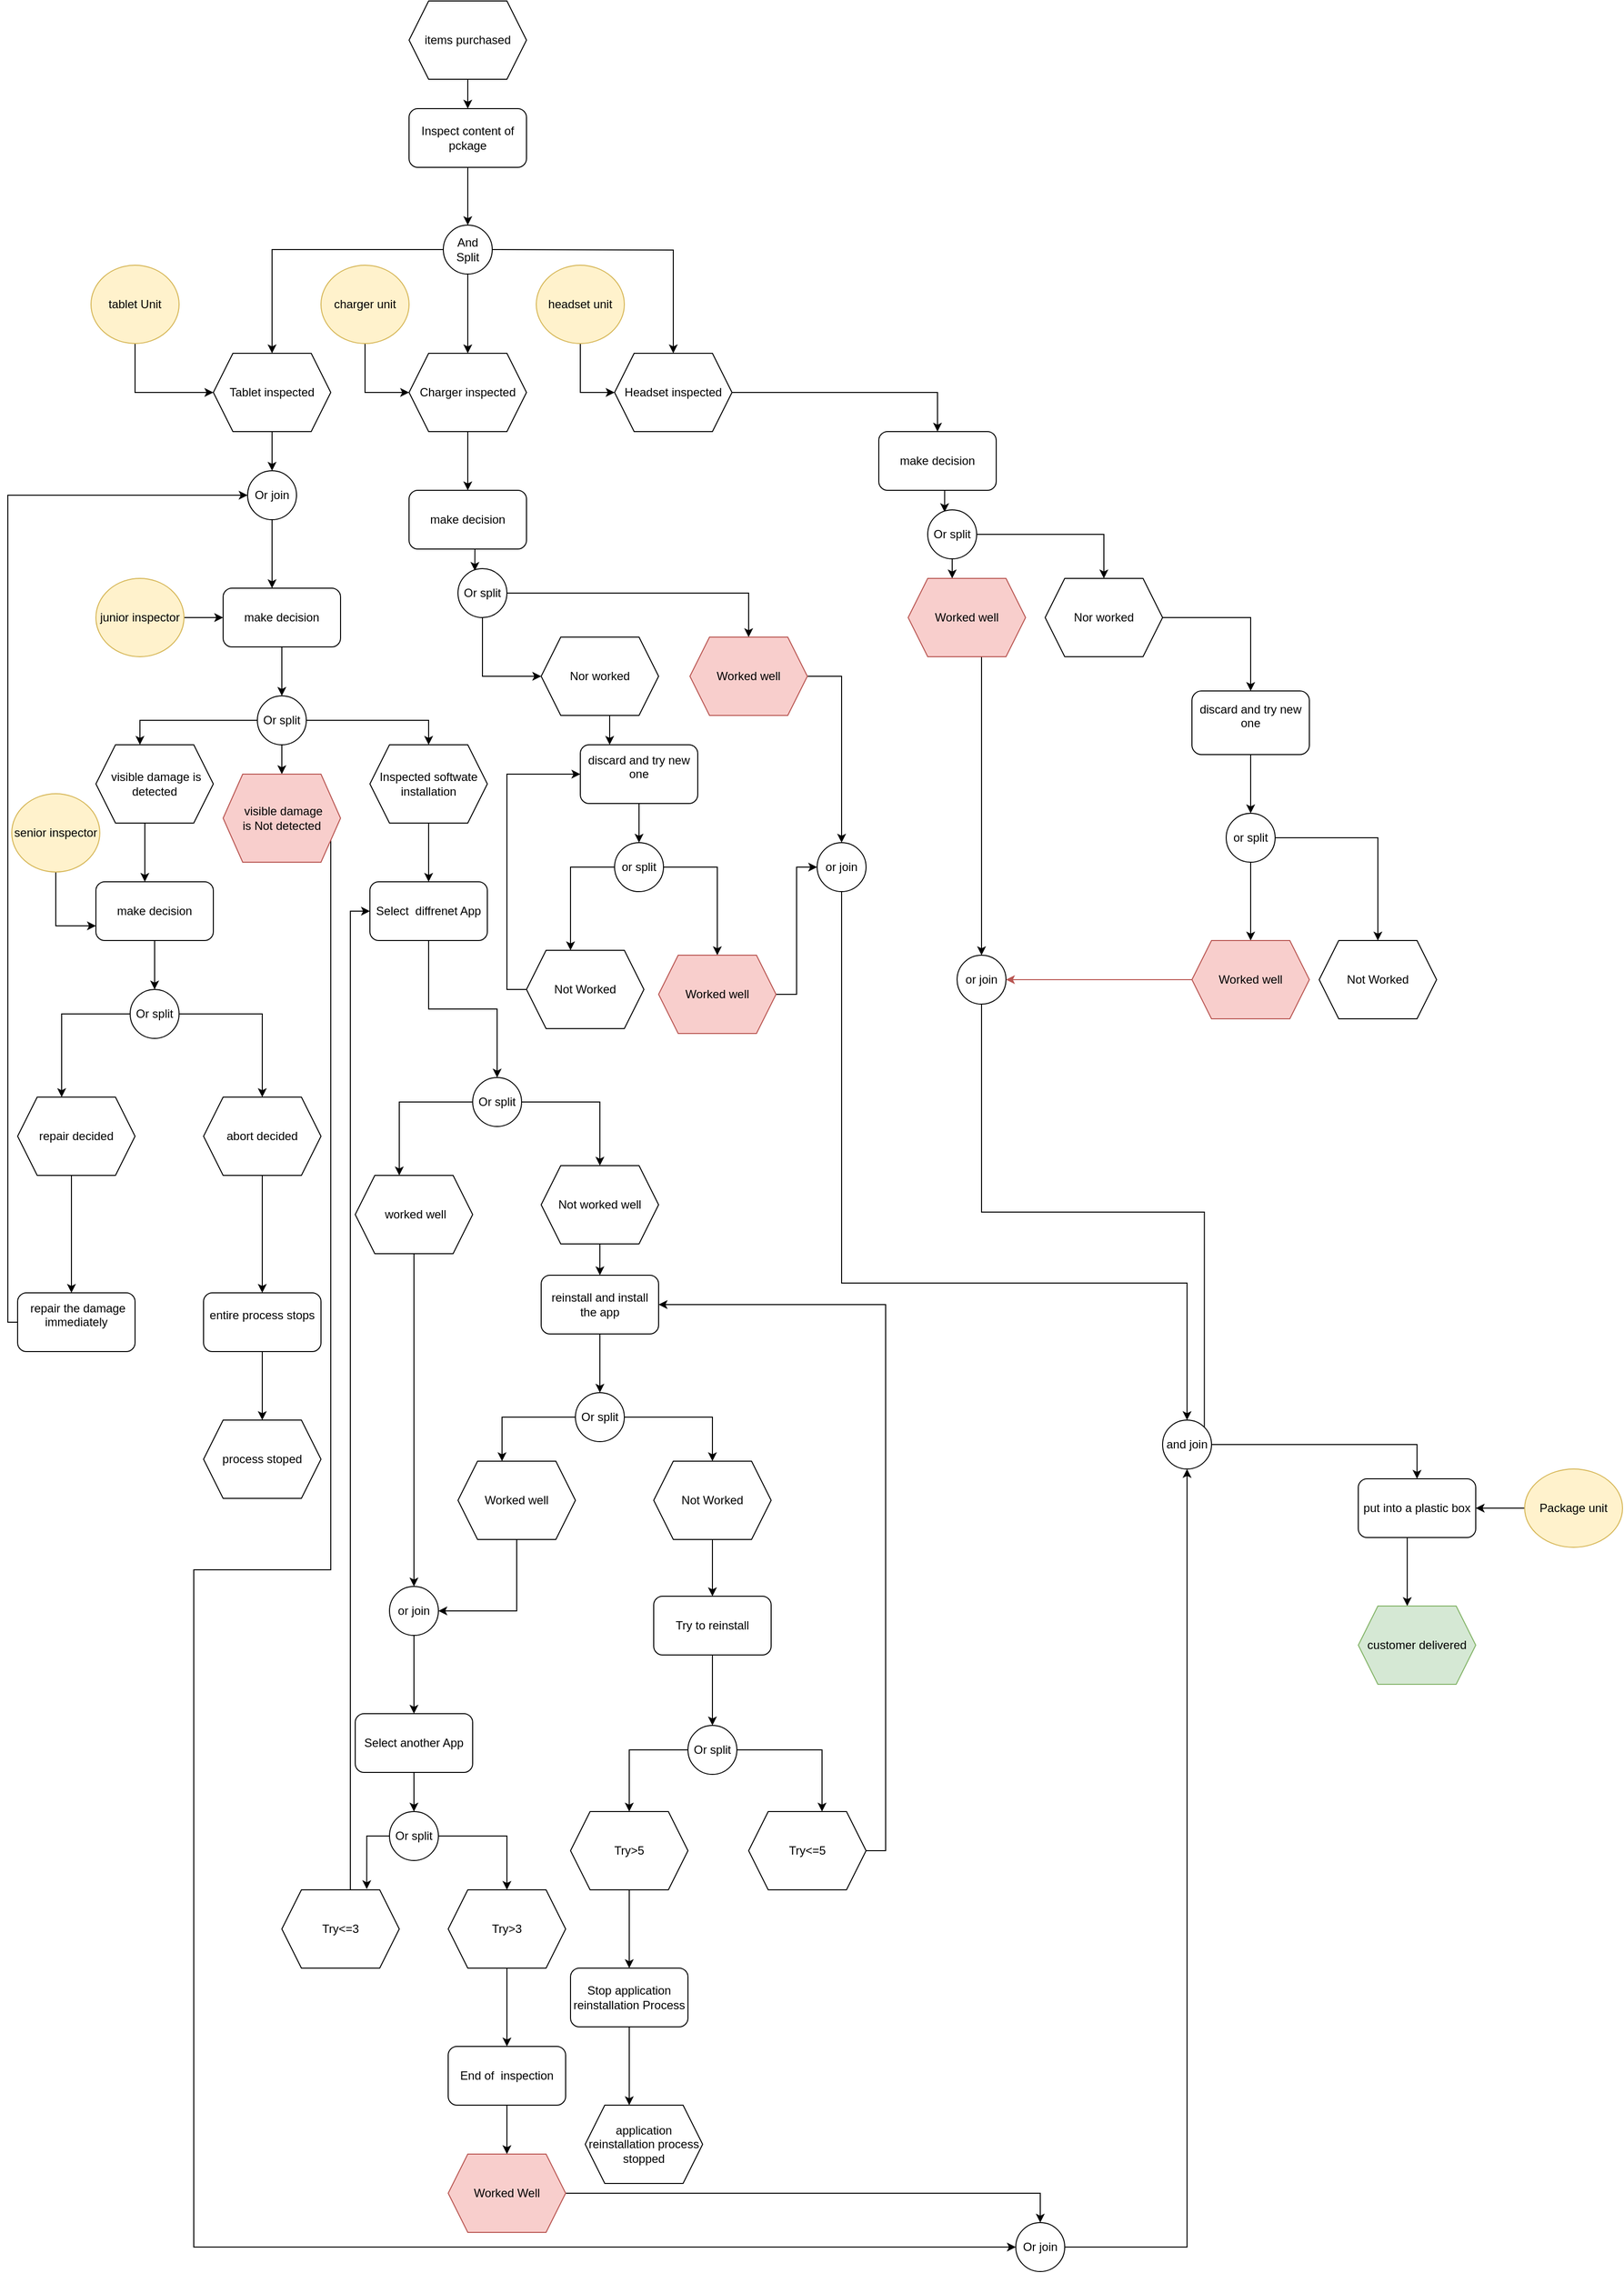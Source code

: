 <mxfile version="15.4.1" type="github">
  <diagram id="8-jtVFk_-QxQIClZ7zO8" name="Page-1">
    <mxGraphModel dx="1693" dy="885" grid="1" gridSize="10" guides="1" tooltips="1" connect="1" arrows="1" fold="1" page="1" pageScale="1" pageWidth="3300" pageHeight="2339" math="0" shadow="0">
      <root>
        <mxCell id="0" />
        <mxCell id="1" parent="0" />
        <mxCell id="INXHp-ntiENusmV_IVh7-14" value="" style="edgeStyle=orthogonalEdgeStyle;rounded=0;orthogonalLoop=1;jettySize=auto;html=1;" parent="1" source="INXHp-ntiENusmV_IVh7-1" target="INXHp-ntiENusmV_IVh7-13" edge="1">
          <mxGeometry relative="1" as="geometry" />
        </mxCell>
        <mxCell id="INXHp-ntiENusmV_IVh7-1" value="items purchased" style="shape=hexagon;perimeter=hexagonPerimeter2;whiteSpace=wrap;html=1;fixedSize=1;" parent="1" vertex="1">
          <mxGeometry x="420" y="10" width="120" height="80" as="geometry" />
        </mxCell>
        <mxCell id="INXHp-ntiENusmV_IVh7-10" style="edgeStyle=orthogonalEdgeStyle;rounded=0;orthogonalLoop=1;jettySize=auto;html=1;entryX=0.5;entryY=0;entryDx=0;entryDy=0;" parent="1" target="INXHp-ntiENusmV_IVh7-24" edge="1">
          <mxGeometry relative="1" as="geometry">
            <mxPoint x="505" y="264" as="sourcePoint" />
            <mxPoint x="690" y="360" as="targetPoint" />
          </mxGeometry>
        </mxCell>
        <mxCell id="INXHp-ntiENusmV_IVh7-21" value="" style="edgeStyle=orthogonalEdgeStyle;rounded=0;orthogonalLoop=1;jettySize=auto;html=1;entryX=0.5;entryY=0;entryDx=0;entryDy=0;" parent="1" source="INXHp-ntiENusmV_IVh7-2" target="INXHp-ntiENusmV_IVh7-23" edge="1">
          <mxGeometry relative="1" as="geometry">
            <mxPoint x="480" y="360" as="targetPoint" />
          </mxGeometry>
        </mxCell>
        <mxCell id="INXHp-ntiENusmV_IVh7-25" style="edgeStyle=orthogonalEdgeStyle;rounded=0;orthogonalLoop=1;jettySize=auto;html=1;entryX=0.5;entryY=0;entryDx=0;entryDy=0;" parent="1" source="INXHp-ntiENusmV_IVh7-2" target="INXHp-ntiENusmV_IVh7-22" edge="1">
          <mxGeometry relative="1" as="geometry" />
        </mxCell>
        <mxCell id="INXHp-ntiENusmV_IVh7-2" value="And Split" style="ellipse;whiteSpace=wrap;html=1;aspect=fixed;" parent="1" vertex="1">
          <mxGeometry x="455" y="239" width="50" height="50" as="geometry" />
        </mxCell>
        <mxCell id="INXHp-ntiENusmV_IVh7-17" value="" style="edgeStyle=orthogonalEdgeStyle;rounded=0;orthogonalLoop=1;jettySize=auto;html=1;entryX=0.5;entryY=0;entryDx=0;entryDy=0;" parent="1" source="INXHp-ntiENusmV_IVh7-13" target="INXHp-ntiENusmV_IVh7-2" edge="1">
          <mxGeometry relative="1" as="geometry">
            <mxPoint x="480" y="220" as="targetPoint" />
          </mxGeometry>
        </mxCell>
        <mxCell id="INXHp-ntiENusmV_IVh7-13" value="Inspect content of pckage" style="rounded=1;whiteSpace=wrap;html=1;" parent="1" vertex="1">
          <mxGeometry x="420" y="120" width="120" height="60" as="geometry" />
        </mxCell>
        <mxCell id="INXHp-ntiENusmV_IVh7-70" value="" style="edgeStyle=orthogonalEdgeStyle;rounded=0;orthogonalLoop=1;jettySize=auto;html=1;" parent="1" source="INXHp-ntiENusmV_IVh7-22" target="INXHp-ntiENusmV_IVh7-64" edge="1">
          <mxGeometry relative="1" as="geometry" />
        </mxCell>
        <mxCell id="INXHp-ntiENusmV_IVh7-22" value="Tablet inspected" style="shape=hexagon;perimeter=hexagonPerimeter2;whiteSpace=wrap;html=1;fixedSize=1;" parent="1" vertex="1">
          <mxGeometry x="220" y="370" width="120" height="80" as="geometry" />
        </mxCell>
        <mxCell id="INXHp-ntiENusmV_IVh7-126" style="edgeStyle=orthogonalEdgeStyle;rounded=0;orthogonalLoop=1;jettySize=auto;html=1;" parent="1" source="INXHp-ntiENusmV_IVh7-23" target="INXHp-ntiENusmV_IVh7-125" edge="1">
          <mxGeometry relative="1" as="geometry" />
        </mxCell>
        <mxCell id="INXHp-ntiENusmV_IVh7-23" value="Charger inspected" style="shape=hexagon;perimeter=hexagonPerimeter2;whiteSpace=wrap;html=1;fixedSize=1;" parent="1" vertex="1">
          <mxGeometry x="420" y="370" width="120" height="80" as="geometry" />
        </mxCell>
        <mxCell id="INXHp-ntiENusmV_IVh7-152" style="edgeStyle=orthogonalEdgeStyle;rounded=0;orthogonalLoop=1;jettySize=auto;html=1;entryX=0.5;entryY=0;entryDx=0;entryDy=0;" parent="1" source="INXHp-ntiENusmV_IVh7-24" target="INXHp-ntiENusmV_IVh7-146" edge="1">
          <mxGeometry relative="1" as="geometry" />
        </mxCell>
        <mxCell id="INXHp-ntiENusmV_IVh7-24" value="Headset inspected" style="shape=hexagon;perimeter=hexagonPerimeter2;whiteSpace=wrap;html=1;fixedSize=1;" parent="1" vertex="1">
          <mxGeometry x="630" y="370" width="120" height="80" as="geometry" />
        </mxCell>
        <mxCell id="WeWtgyzHcF-M5jyRwjh_-13" style="edgeStyle=orthogonalEdgeStyle;rounded=0;orthogonalLoop=1;jettySize=auto;html=1;" parent="1" source="INXHp-ntiENusmV_IVh7-26" target="WeWtgyzHcF-M5jyRwjh_-12" edge="1">
          <mxGeometry relative="1" as="geometry" />
        </mxCell>
        <mxCell id="INXHp-ntiENusmV_IVh7-26" value="or join" style="ellipse;whiteSpace=wrap;html=1;aspect=fixed;" parent="1" vertex="1">
          <mxGeometry x="400" y="1630" width="50" height="50" as="geometry" />
        </mxCell>
        <mxCell id="INXHp-ntiENusmV_IVh7-37" value="" style="edgeStyle=orthogonalEdgeStyle;rounded=0;orthogonalLoop=1;jettySize=auto;html=1;" parent="1" source="INXHp-ntiENusmV_IVh7-34" target="INXHp-ntiENusmV_IVh7-36" edge="1">
          <mxGeometry relative="1" as="geometry" />
        </mxCell>
        <mxCell id="INXHp-ntiENusmV_IVh7-34" value="make decision" style="rounded=1;whiteSpace=wrap;html=1;" parent="1" vertex="1">
          <mxGeometry x="230" y="610" width="120" height="60" as="geometry" />
        </mxCell>
        <mxCell id="INXHp-ntiENusmV_IVh7-40" style="edgeStyle=orthogonalEdgeStyle;rounded=0;orthogonalLoop=1;jettySize=auto;html=1;entryX=0.375;entryY=0;entryDx=0;entryDy=0;" parent="1" source="INXHp-ntiENusmV_IVh7-36" target="INXHp-ntiENusmV_IVh7-38" edge="1">
          <mxGeometry relative="1" as="geometry" />
        </mxCell>
        <mxCell id="INXHp-ntiENusmV_IVh7-42" value="" style="edgeStyle=orthogonalEdgeStyle;rounded=0;orthogonalLoop=1;jettySize=auto;html=1;entryX=0.5;entryY=0;entryDx=0;entryDy=0;" parent="1" source="INXHp-ntiENusmV_IVh7-36" target="INXHp-ntiENusmV_IVh7-39" edge="1">
          <mxGeometry relative="1" as="geometry" />
        </mxCell>
        <mxCell id="INXHp-ntiENusmV_IVh7-72" style="edgeStyle=orthogonalEdgeStyle;rounded=0;orthogonalLoop=1;jettySize=auto;html=1;entryX=0.5;entryY=0;entryDx=0;entryDy=0;" parent="1" source="INXHp-ntiENusmV_IVh7-36" target="INXHp-ntiENusmV_IVh7-71" edge="1">
          <mxGeometry relative="1" as="geometry">
            <mxPoint x="450" y="745.0" as="targetPoint" />
          </mxGeometry>
        </mxCell>
        <mxCell id="INXHp-ntiENusmV_IVh7-36" value="Or split" style="ellipse;whiteSpace=wrap;html=1;aspect=fixed;" parent="1" vertex="1">
          <mxGeometry x="265" y="720" width="50" height="50" as="geometry" />
        </mxCell>
        <mxCell id="INXHp-ntiENusmV_IVh7-44" value="" style="edgeStyle=orthogonalEdgeStyle;rounded=0;orthogonalLoop=1;jettySize=auto;html=1;" parent="1" source="INXHp-ntiENusmV_IVh7-38" target="INXHp-ntiENusmV_IVh7-43" edge="1">
          <mxGeometry relative="1" as="geometry">
            <Array as="points">
              <mxPoint x="150" y="880" />
              <mxPoint x="150" y="880" />
            </Array>
          </mxGeometry>
        </mxCell>
        <mxCell id="INXHp-ntiENusmV_IVh7-38" value="&amp;nbsp;visible damage is detected" style="shape=hexagon;perimeter=hexagonPerimeter2;whiteSpace=wrap;html=1;fixedSize=1;" parent="1" vertex="1">
          <mxGeometry x="100" y="770" width="120" height="80" as="geometry" />
        </mxCell>
        <mxCell id="oh7a9ShfRhKs-9tWWj1w-19" style="edgeStyle=orthogonalEdgeStyle;rounded=0;orthogonalLoop=1;jettySize=auto;html=1;entryX=0;entryY=0.5;entryDx=0;entryDy=0;" edge="1" parent="1" source="INXHp-ntiENusmV_IVh7-39" target="oh7a9ShfRhKs-9tWWj1w-20">
          <mxGeometry relative="1" as="geometry">
            <mxPoint x="240" y="2335.647" as="targetPoint" />
            <Array as="points">
              <mxPoint x="340" y="1613" />
              <mxPoint x="200" y="1613" />
              <mxPoint x="200" y="2305" />
            </Array>
          </mxGeometry>
        </mxCell>
        <mxCell id="INXHp-ntiENusmV_IVh7-39" value="&amp;nbsp;visible damage &lt;br&gt;is Not detected" style="shape=hexagon;perimeter=hexagonPerimeter2;whiteSpace=wrap;html=1;fixedSize=1;fillColor=#f8cecc;strokeColor=#b85450;" parent="1" vertex="1">
          <mxGeometry x="230" y="800" width="120" height="90" as="geometry" />
        </mxCell>
        <mxCell id="INXHp-ntiENusmV_IVh7-55" value="" style="edgeStyle=orthogonalEdgeStyle;rounded=0;orthogonalLoop=1;jettySize=auto;html=1;" parent="1" source="INXHp-ntiENusmV_IVh7-43" target="INXHp-ntiENusmV_IVh7-45" edge="1">
          <mxGeometry relative="1" as="geometry" />
        </mxCell>
        <mxCell id="INXHp-ntiENusmV_IVh7-43" value="&lt;div&gt;make decision&lt;/div&gt;" style="rounded=1;whiteSpace=wrap;html=1;" parent="1" vertex="1">
          <mxGeometry x="100" y="910" width="120" height="60" as="geometry" />
        </mxCell>
        <mxCell id="INXHp-ntiENusmV_IVh7-52" style="edgeStyle=orthogonalEdgeStyle;rounded=0;orthogonalLoop=1;jettySize=auto;html=1;entryX=0.375;entryY=0;entryDx=0;entryDy=0;exitX=0.1;exitY=0.5;exitDx=0;exitDy=0;exitPerimeter=0;" parent="1" source="INXHp-ntiENusmV_IVh7-45" target="INXHp-ntiENusmV_IVh7-49" edge="1">
          <mxGeometry relative="1" as="geometry">
            <mxPoint x="30" y="1050" as="targetPoint" />
            <mxPoint x="130" y="1045" as="sourcePoint" />
            <Array as="points">
              <mxPoint x="65" y="1045" />
            </Array>
          </mxGeometry>
        </mxCell>
        <mxCell id="INXHp-ntiENusmV_IVh7-53" style="edgeStyle=orthogonalEdgeStyle;rounded=0;orthogonalLoop=1;jettySize=auto;html=1;entryX=0.5;entryY=0;entryDx=0;entryDy=0;" parent="1" source="INXHp-ntiENusmV_IVh7-45" target="INXHp-ntiENusmV_IVh7-50" edge="1">
          <mxGeometry relative="1" as="geometry" />
        </mxCell>
        <mxCell id="INXHp-ntiENusmV_IVh7-45" value="Or split" style="ellipse;whiteSpace=wrap;html=1;aspect=fixed;" parent="1" vertex="1">
          <mxGeometry x="135" y="1020" width="50" height="50" as="geometry" />
        </mxCell>
        <mxCell id="INXHp-ntiENusmV_IVh7-57" value="" style="edgeStyle=orthogonalEdgeStyle;rounded=0;orthogonalLoop=1;jettySize=auto;html=1;" parent="1" source="INXHp-ntiENusmV_IVh7-49" target="INXHp-ntiENusmV_IVh7-56" edge="1">
          <mxGeometry relative="1" as="geometry">
            <Array as="points">
              <mxPoint x="75" y="1230" />
              <mxPoint x="75" y="1230" />
            </Array>
          </mxGeometry>
        </mxCell>
        <mxCell id="INXHp-ntiENusmV_IVh7-49" value="repair decided" style="shape=hexagon;perimeter=hexagonPerimeter2;whiteSpace=wrap;html=1;fixedSize=1;" parent="1" vertex="1">
          <mxGeometry x="20" y="1130" width="120" height="80" as="geometry" />
        </mxCell>
        <mxCell id="INXHp-ntiENusmV_IVh7-59" style="edgeStyle=orthogonalEdgeStyle;rounded=0;orthogonalLoop=1;jettySize=auto;html=1;entryX=0.5;entryY=0;entryDx=0;entryDy=0;" parent="1" source="INXHp-ntiENusmV_IVh7-50" target="INXHp-ntiENusmV_IVh7-58" edge="1">
          <mxGeometry relative="1" as="geometry" />
        </mxCell>
        <mxCell id="INXHp-ntiENusmV_IVh7-50" value="abort decided" style="shape=hexagon;perimeter=hexagonPerimeter2;whiteSpace=wrap;html=1;fixedSize=1;" parent="1" vertex="1">
          <mxGeometry x="210" y="1130" width="120" height="80" as="geometry" />
        </mxCell>
        <mxCell id="INXHp-ntiENusmV_IVh7-69" style="edgeStyle=orthogonalEdgeStyle;rounded=0;orthogonalLoop=1;jettySize=auto;html=1;entryX=0;entryY=0.5;entryDx=0;entryDy=0;" parent="1" source="INXHp-ntiENusmV_IVh7-56" target="INXHp-ntiENusmV_IVh7-64" edge="1">
          <mxGeometry relative="1" as="geometry">
            <mxPoint x="240" y="510" as="targetPoint" />
            <Array as="points">
              <mxPoint x="10" y="1360" />
              <mxPoint x="10" y="515" />
            </Array>
          </mxGeometry>
        </mxCell>
        <mxCell id="INXHp-ntiENusmV_IVh7-56" value="&lt;div&gt;&amp;nbsp;repair the damage immediately&lt;/div&gt;&lt;div&gt;&lt;br&gt;&lt;/div&gt;" style="rounded=1;whiteSpace=wrap;html=1;" parent="1" vertex="1">
          <mxGeometry x="20" y="1330" width="120" height="60" as="geometry" />
        </mxCell>
        <mxCell id="WeWtgyzHcF-M5jyRwjh_-2" style="edgeStyle=orthogonalEdgeStyle;rounded=0;orthogonalLoop=1;jettySize=auto;html=1;entryX=0.5;entryY=0;entryDx=0;entryDy=0;" parent="1" source="INXHp-ntiENusmV_IVh7-58" target="WeWtgyzHcF-M5jyRwjh_-1" edge="1">
          <mxGeometry relative="1" as="geometry" />
        </mxCell>
        <mxCell id="INXHp-ntiENusmV_IVh7-58" value="&lt;div&gt;entire process stops&lt;/div&gt;&lt;div&gt;&lt;br&gt;&lt;/div&gt;" style="rounded=1;whiteSpace=wrap;html=1;" parent="1" vertex="1">
          <mxGeometry x="210" y="1330" width="120" height="60" as="geometry" />
        </mxCell>
        <mxCell id="INXHp-ntiENusmV_IVh7-61" style="edgeStyle=orthogonalEdgeStyle;rounded=0;orthogonalLoop=1;jettySize=auto;html=1;entryX=0;entryY=0.5;entryDx=0;entryDy=0;" parent="1" source="INXHp-ntiENusmV_IVh7-60" target="INXHp-ntiENusmV_IVh7-34" edge="1">
          <mxGeometry relative="1" as="geometry" />
        </mxCell>
        <mxCell id="INXHp-ntiENusmV_IVh7-60" value="junior inspector" style="ellipse;whiteSpace=wrap;html=1;fillColor=#fff2cc;strokeColor=#d6b656;" parent="1" vertex="1">
          <mxGeometry x="100" y="600" width="90" height="80" as="geometry" />
        </mxCell>
        <mxCell id="INXHp-ntiENusmV_IVh7-63" style="edgeStyle=orthogonalEdgeStyle;rounded=0;orthogonalLoop=1;jettySize=auto;html=1;entryX=0;entryY=0.75;entryDx=0;entryDy=0;" parent="1" source="INXHp-ntiENusmV_IVh7-62" target="INXHp-ntiENusmV_IVh7-43" edge="1">
          <mxGeometry relative="1" as="geometry" />
        </mxCell>
        <mxCell id="INXHp-ntiENusmV_IVh7-62" value="senior inspector" style="ellipse;whiteSpace=wrap;html=1;fillColor=#fff2cc;strokeColor=#d6b656;" parent="1" vertex="1">
          <mxGeometry x="14" y="820" width="90" height="80" as="geometry" />
        </mxCell>
        <mxCell id="INXHp-ntiENusmV_IVh7-67" value="" style="edgeStyle=orthogonalEdgeStyle;rounded=0;orthogonalLoop=1;jettySize=auto;html=1;" parent="1" source="INXHp-ntiENusmV_IVh7-64" target="INXHp-ntiENusmV_IVh7-34" edge="1">
          <mxGeometry relative="1" as="geometry">
            <Array as="points">
              <mxPoint x="280" y="590" />
              <mxPoint x="280" y="590" />
            </Array>
          </mxGeometry>
        </mxCell>
        <mxCell id="INXHp-ntiENusmV_IVh7-64" value="Or join" style="ellipse;whiteSpace=wrap;html=1;aspect=fixed;" parent="1" vertex="1">
          <mxGeometry x="255" y="490" width="50" height="50" as="geometry" />
        </mxCell>
        <mxCell id="INXHp-ntiENusmV_IVh7-71" value="Inspected softwate&lt;br&gt;installation" style="shape=hexagon;perimeter=hexagonPerimeter2;whiteSpace=wrap;html=1;fixedSize=1;" parent="1" vertex="1">
          <mxGeometry x="380" y="770" width="120" height="80" as="geometry" />
        </mxCell>
        <mxCell id="WeWtgyzHcF-M5jyRwjh_-3" style="edgeStyle=orthogonalEdgeStyle;rounded=0;orthogonalLoop=1;jettySize=auto;html=1;exitX=0.5;exitY=1;exitDx=0;exitDy=0;entryX=0.5;entryY=0;entryDx=0;entryDy=0;" parent="1" source="INXHp-ntiENusmV_IVh7-73" target="INXHp-ntiENusmV_IVh7-120" edge="1">
          <mxGeometry relative="1" as="geometry" />
        </mxCell>
        <mxCell id="INXHp-ntiENusmV_IVh7-73" value="&lt;div&gt;Select&amp;nbsp; diffrenet App&lt;/div&gt;" style="rounded=1;whiteSpace=wrap;html=1;" parent="1" vertex="1">
          <mxGeometry x="380" y="910" width="120" height="60" as="geometry" />
        </mxCell>
        <mxCell id="INXHp-ntiENusmV_IVh7-85" value="" style="edgeStyle=orthogonalEdgeStyle;rounded=0;orthogonalLoop=1;jettySize=auto;html=1;" parent="1" source="INXHp-ntiENusmV_IVh7-76" target="INXHp-ntiENusmV_IVh7-82" edge="1">
          <mxGeometry relative="1" as="geometry" />
        </mxCell>
        <mxCell id="INXHp-ntiENusmV_IVh7-76" value="Not worked well" style="shape=hexagon;perimeter=hexagonPerimeter2;whiteSpace=wrap;html=1;fixedSize=1;" parent="1" vertex="1">
          <mxGeometry x="555" y="1200" width="120" height="80" as="geometry" />
        </mxCell>
        <mxCell id="INXHp-ntiENusmV_IVh7-101" value="" style="edgeStyle=orthogonalEdgeStyle;rounded=0;orthogonalLoop=1;jettySize=auto;html=1;" parent="1" source="INXHp-ntiENusmV_IVh7-82" target="INXHp-ntiENusmV_IVh7-100" edge="1">
          <mxGeometry relative="1" as="geometry" />
        </mxCell>
        <mxCell id="INXHp-ntiENusmV_IVh7-82" value="&lt;div&gt;reinstall and install the app&lt;/div&gt;" style="rounded=1;whiteSpace=wrap;html=1;" parent="1" vertex="1">
          <mxGeometry x="555" y="1312" width="120" height="60" as="geometry" />
        </mxCell>
        <mxCell id="WeWtgyzHcF-M5jyRwjh_-6" style="edgeStyle=orthogonalEdgeStyle;rounded=0;orthogonalLoop=1;jettySize=auto;html=1;exitX=0;exitY=0.5;exitDx=0;exitDy=0;entryX=0.5;entryY=0;entryDx=0;entryDy=0;" parent="1" source="INXHp-ntiENusmV_IVh7-86" target="WeWtgyzHcF-M5jyRwjh_-26" edge="1">
          <mxGeometry relative="1" as="geometry">
            <mxPoint x="645" y="1850" as="targetPoint" />
          </mxGeometry>
        </mxCell>
        <mxCell id="WeWtgyzHcF-M5jyRwjh_-7" style="edgeStyle=orthogonalEdgeStyle;rounded=0;orthogonalLoop=1;jettySize=auto;html=1;exitX=1;exitY=0.5;exitDx=0;exitDy=0;entryX=0.625;entryY=0;entryDx=0;entryDy=0;" parent="1" source="INXHp-ntiENusmV_IVh7-86" target="WeWtgyzHcF-M5jyRwjh_-27" edge="1">
          <mxGeometry relative="1" as="geometry">
            <mxPoint x="840" y="1850" as="targetPoint" />
          </mxGeometry>
        </mxCell>
        <mxCell id="INXHp-ntiENusmV_IVh7-86" value="Or split" style="ellipse;whiteSpace=wrap;html=1;aspect=fixed;" parent="1" vertex="1">
          <mxGeometry x="705" y="1772" width="50" height="50" as="geometry" />
        </mxCell>
        <mxCell id="WeWtgyzHcF-M5jyRwjh_-10" style="edgeStyle=orthogonalEdgeStyle;rounded=0;orthogonalLoop=1;jettySize=auto;html=1;exitX=0.5;exitY=1;exitDx=0;exitDy=0;entryX=1;entryY=0.5;entryDx=0;entryDy=0;" parent="1" source="INXHp-ntiENusmV_IVh7-93" target="INXHp-ntiENusmV_IVh7-26" edge="1">
          <mxGeometry relative="1" as="geometry" />
        </mxCell>
        <mxCell id="INXHp-ntiENusmV_IVh7-93" value="Worked well" style="shape=hexagon;perimeter=hexagonPerimeter2;whiteSpace=wrap;html=1;fixedSize=1;" parent="1" vertex="1">
          <mxGeometry x="470" y="1502" width="120" height="80" as="geometry" />
        </mxCell>
        <mxCell id="WeWtgyzHcF-M5jyRwjh_-8" style="edgeStyle=orthogonalEdgeStyle;rounded=0;orthogonalLoop=1;jettySize=auto;html=1;exitX=1;exitY=0.5;exitDx=0;exitDy=0;entryX=1;entryY=0.5;entryDx=0;entryDy=0;" parent="1" source="WeWtgyzHcF-M5jyRwjh_-27" target="INXHp-ntiENusmV_IVh7-82" edge="1">
          <mxGeometry relative="1" as="geometry">
            <mxPoint x="900" y="1880" as="sourcePoint" />
          </mxGeometry>
        </mxCell>
        <mxCell id="INXHp-ntiENusmV_IVh7-103" style="edgeStyle=orthogonalEdgeStyle;rounded=0;orthogonalLoop=1;jettySize=auto;html=1;exitX=0;exitY=0.5;exitDx=0;exitDy=0;entryX=0.375;entryY=0;entryDx=0;entryDy=0;" parent="1" source="INXHp-ntiENusmV_IVh7-100" target="INXHp-ntiENusmV_IVh7-93" edge="1">
          <mxGeometry relative="1" as="geometry" />
        </mxCell>
        <mxCell id="INXHp-ntiENusmV_IVh7-104" style="edgeStyle=orthogonalEdgeStyle;rounded=0;orthogonalLoop=1;jettySize=auto;html=1;exitX=1;exitY=0.5;exitDx=0;exitDy=0;entryX=0.5;entryY=0;entryDx=0;entryDy=0;" parent="1" source="INXHp-ntiENusmV_IVh7-100" target="INXHp-ntiENusmV_IVh7-102" edge="1">
          <mxGeometry relative="1" as="geometry" />
        </mxCell>
        <mxCell id="INXHp-ntiENusmV_IVh7-100" value="Or split" style="ellipse;whiteSpace=wrap;html=1;aspect=fixed;" parent="1" vertex="1">
          <mxGeometry x="590" y="1432" width="50" height="50" as="geometry" />
        </mxCell>
        <mxCell id="WeWtgyzHcF-M5jyRwjh_-24" style="edgeStyle=orthogonalEdgeStyle;rounded=0;orthogonalLoop=1;jettySize=auto;html=1;exitX=0.5;exitY=1;exitDx=0;exitDy=0;entryX=0.5;entryY=0;entryDx=0;entryDy=0;" parent="1" source="INXHp-ntiENusmV_IVh7-102" target="WeWtgyzHcF-M5jyRwjh_-23" edge="1">
          <mxGeometry relative="1" as="geometry" />
        </mxCell>
        <mxCell id="INXHp-ntiENusmV_IVh7-102" value="Not Worked" style="shape=hexagon;perimeter=hexagonPerimeter2;whiteSpace=wrap;html=1;fixedSize=1;" parent="1" vertex="1">
          <mxGeometry x="670" y="1502" width="120" height="80" as="geometry" />
        </mxCell>
        <mxCell id="INXHp-ntiENusmV_IVh7-111" style="edgeStyle=orthogonalEdgeStyle;rounded=0;orthogonalLoop=1;jettySize=auto;html=1;exitX=0.5;exitY=1;exitDx=0;exitDy=0;entryX=0.5;entryY=0;entryDx=0;entryDy=0;" parent="1" source="INXHp-ntiENusmV_IVh7-71" target="INXHp-ntiENusmV_IVh7-73" edge="1">
          <mxGeometry relative="1" as="geometry">
            <mxPoint x="400" y="915" as="sourcePoint" />
          </mxGeometry>
        </mxCell>
        <mxCell id="WeWtgyzHcF-M5jyRwjh_-4" style="edgeStyle=orthogonalEdgeStyle;rounded=0;orthogonalLoop=1;jettySize=auto;html=1;exitX=1;exitY=0.5;exitDx=0;exitDy=0;entryX=0.5;entryY=0;entryDx=0;entryDy=0;" parent="1" source="INXHp-ntiENusmV_IVh7-120" target="INXHp-ntiENusmV_IVh7-76" edge="1">
          <mxGeometry relative="1" as="geometry" />
        </mxCell>
        <mxCell id="WeWtgyzHcF-M5jyRwjh_-5" style="edgeStyle=orthogonalEdgeStyle;rounded=0;orthogonalLoop=1;jettySize=auto;html=1;exitX=0;exitY=0.5;exitDx=0;exitDy=0;entryX=0.375;entryY=0;entryDx=0;entryDy=0;" parent="1" source="INXHp-ntiENusmV_IVh7-120" target="INXHp-ntiENusmV_IVh7-122" edge="1">
          <mxGeometry relative="1" as="geometry" />
        </mxCell>
        <mxCell id="INXHp-ntiENusmV_IVh7-120" value="Or split" style="ellipse;whiteSpace=wrap;html=1;aspect=fixed;" parent="1" vertex="1">
          <mxGeometry x="485" y="1110" width="50" height="50" as="geometry" />
        </mxCell>
        <mxCell id="WeWtgyzHcF-M5jyRwjh_-9" style="edgeStyle=orthogonalEdgeStyle;rounded=0;orthogonalLoop=1;jettySize=auto;html=1;exitX=0.5;exitY=1;exitDx=0;exitDy=0;entryX=0.5;entryY=0;entryDx=0;entryDy=0;" parent="1" source="INXHp-ntiENusmV_IVh7-122" target="INXHp-ntiENusmV_IVh7-26" edge="1">
          <mxGeometry relative="1" as="geometry" />
        </mxCell>
        <mxCell id="INXHp-ntiENusmV_IVh7-122" value="&amp;nbsp;worked well" style="shape=hexagon;perimeter=hexagonPerimeter2;whiteSpace=wrap;html=1;fixedSize=1;" parent="1" vertex="1">
          <mxGeometry x="365" y="1210" width="120" height="80" as="geometry" />
        </mxCell>
        <mxCell id="INXHp-ntiENusmV_IVh7-133" style="edgeStyle=orthogonalEdgeStyle;rounded=0;orthogonalLoop=1;jettySize=auto;html=1;exitX=0.5;exitY=1;exitDx=0;exitDy=0;entryX=0.345;entryY=0.045;entryDx=0;entryDy=0;entryPerimeter=0;" parent="1" source="INXHp-ntiENusmV_IVh7-125" target="INXHp-ntiENusmV_IVh7-127" edge="1">
          <mxGeometry relative="1" as="geometry" />
        </mxCell>
        <mxCell id="INXHp-ntiENusmV_IVh7-125" value="make decision" style="rounded=1;whiteSpace=wrap;html=1;" parent="1" vertex="1">
          <mxGeometry x="420" y="510" width="120" height="60" as="geometry" />
        </mxCell>
        <mxCell id="oh7a9ShfRhKs-9tWWj1w-9" style="edgeStyle=orthogonalEdgeStyle;rounded=0;orthogonalLoop=1;jettySize=auto;html=1;exitX=0.5;exitY=1;exitDx=0;exitDy=0;entryX=0;entryY=0.5;entryDx=0;entryDy=0;" edge="1" parent="1" source="INXHp-ntiENusmV_IVh7-127" target="INXHp-ntiENusmV_IVh7-129">
          <mxGeometry relative="1" as="geometry" />
        </mxCell>
        <mxCell id="oh7a9ShfRhKs-9tWWj1w-10" style="edgeStyle=orthogonalEdgeStyle;rounded=0;orthogonalLoop=1;jettySize=auto;html=1;exitX=1;exitY=0.5;exitDx=0;exitDy=0;entryX=0.5;entryY=0;entryDx=0;entryDy=0;" edge="1" parent="1" source="INXHp-ntiENusmV_IVh7-127" target="INXHp-ntiENusmV_IVh7-130">
          <mxGeometry relative="1" as="geometry" />
        </mxCell>
        <mxCell id="INXHp-ntiENusmV_IVh7-127" value="Or split" style="ellipse;whiteSpace=wrap;html=1;aspect=fixed;" parent="1" vertex="1">
          <mxGeometry x="470" y="590" width="50" height="50" as="geometry" />
        </mxCell>
        <mxCell id="INXHp-ntiENusmV_IVh7-135" style="edgeStyle=orthogonalEdgeStyle;rounded=0;orthogonalLoop=1;jettySize=auto;html=1;exitX=0.5;exitY=1;exitDx=0;exitDy=0;entryX=0.25;entryY=0;entryDx=0;entryDy=0;" parent="1" source="INXHp-ntiENusmV_IVh7-129" target="INXHp-ntiENusmV_IVh7-134" edge="1">
          <mxGeometry relative="1" as="geometry" />
        </mxCell>
        <mxCell id="INXHp-ntiENusmV_IVh7-129" value="Nor worked" style="shape=hexagon;perimeter=hexagonPerimeter2;whiteSpace=wrap;html=1;fixedSize=1;" parent="1" vertex="1">
          <mxGeometry x="555" y="660" width="120" height="80" as="geometry" />
        </mxCell>
        <mxCell id="oh7a9ShfRhKs-9tWWj1w-15" style="edgeStyle=orthogonalEdgeStyle;rounded=0;orthogonalLoop=1;jettySize=auto;html=1;exitX=1;exitY=0.5;exitDx=0;exitDy=0;entryX=0.5;entryY=0;entryDx=0;entryDy=0;" edge="1" parent="1" source="INXHp-ntiENusmV_IVh7-130" target="oh7a9ShfRhKs-9tWWj1w-14">
          <mxGeometry relative="1" as="geometry" />
        </mxCell>
        <mxCell id="INXHp-ntiENusmV_IVh7-130" value="Worked well" style="shape=hexagon;perimeter=hexagonPerimeter2;whiteSpace=wrap;html=1;fixedSize=1;fillColor=#f8cecc;strokeColor=#b85450;" parent="1" vertex="1">
          <mxGeometry x="707" y="660" width="120" height="80" as="geometry" />
        </mxCell>
        <mxCell id="INXHp-ntiENusmV_IVh7-137" style="edgeStyle=orthogonalEdgeStyle;rounded=0;orthogonalLoop=1;jettySize=auto;html=1;exitX=0.5;exitY=1;exitDx=0;exitDy=0;entryX=0.5;entryY=0;entryDx=0;entryDy=0;" parent="1" source="INXHp-ntiENusmV_IVh7-134" target="INXHp-ntiENusmV_IVh7-136" edge="1">
          <mxGeometry relative="1" as="geometry" />
        </mxCell>
        <mxCell id="INXHp-ntiENusmV_IVh7-134" value="&lt;div&gt;&lt;div&gt;discard and try new one&lt;/div&gt;&lt;div&gt;&lt;br&gt;&lt;/div&gt;&lt;/div&gt;" style="rounded=1;whiteSpace=wrap;html=1;" parent="1" vertex="1">
          <mxGeometry x="595" y="770" width="120" height="60" as="geometry" />
        </mxCell>
        <mxCell id="oh7a9ShfRhKs-9tWWj1w-12" style="edgeStyle=orthogonalEdgeStyle;rounded=0;orthogonalLoop=1;jettySize=auto;html=1;exitX=0;exitY=0.5;exitDx=0;exitDy=0;entryX=0.375;entryY=0;entryDx=0;entryDy=0;" edge="1" parent="1" source="INXHp-ntiENusmV_IVh7-136" target="INXHp-ntiENusmV_IVh7-138">
          <mxGeometry relative="1" as="geometry" />
        </mxCell>
        <mxCell id="oh7a9ShfRhKs-9tWWj1w-13" style="edgeStyle=orthogonalEdgeStyle;rounded=0;orthogonalLoop=1;jettySize=auto;html=1;exitX=1;exitY=0.5;exitDx=0;exitDy=0;entryX=0.5;entryY=0;entryDx=0;entryDy=0;" edge="1" parent="1" source="INXHp-ntiENusmV_IVh7-136" target="INXHp-ntiENusmV_IVh7-139">
          <mxGeometry relative="1" as="geometry" />
        </mxCell>
        <mxCell id="INXHp-ntiENusmV_IVh7-136" value="or split" style="ellipse;whiteSpace=wrap;html=1;aspect=fixed;" parent="1" vertex="1">
          <mxGeometry x="630" y="870" width="50" height="50" as="geometry" />
        </mxCell>
        <mxCell id="oh7a9ShfRhKs-9tWWj1w-11" style="edgeStyle=orthogonalEdgeStyle;rounded=0;orthogonalLoop=1;jettySize=auto;html=1;exitX=0;exitY=0.5;exitDx=0;exitDy=0;entryX=0;entryY=0.5;entryDx=0;entryDy=0;" edge="1" parent="1" source="INXHp-ntiENusmV_IVh7-138" target="INXHp-ntiENusmV_IVh7-134">
          <mxGeometry relative="1" as="geometry" />
        </mxCell>
        <mxCell id="INXHp-ntiENusmV_IVh7-138" value="Not Worked" style="shape=hexagon;perimeter=hexagonPerimeter2;whiteSpace=wrap;html=1;fixedSize=1;" parent="1" vertex="1">
          <mxGeometry x="540" y="980" width="120" height="80" as="geometry" />
        </mxCell>
        <mxCell id="oh7a9ShfRhKs-9tWWj1w-16" style="edgeStyle=orthogonalEdgeStyle;rounded=0;orthogonalLoop=1;jettySize=auto;html=1;exitX=1;exitY=0.5;exitDx=0;exitDy=0;entryX=0;entryY=0.5;entryDx=0;entryDy=0;" edge="1" parent="1" source="INXHp-ntiENusmV_IVh7-139" target="oh7a9ShfRhKs-9tWWj1w-14">
          <mxGeometry relative="1" as="geometry" />
        </mxCell>
        <mxCell id="INXHp-ntiENusmV_IVh7-139" value="Worked well" style="shape=hexagon;perimeter=hexagonPerimeter2;whiteSpace=wrap;html=1;fixedSize=1;fillColor=#f8cecc;strokeColor=#b85450;" parent="1" vertex="1">
          <mxGeometry x="675" y="985" width="120" height="80" as="geometry" />
        </mxCell>
        <mxCell id="INXHp-ntiENusmV_IVh7-145" style="edgeStyle=orthogonalEdgeStyle;rounded=0;orthogonalLoop=1;jettySize=auto;html=1;exitX=0.5;exitY=1;exitDx=0;exitDy=0;entryX=0.345;entryY=0.045;entryDx=0;entryDy=0;entryPerimeter=0;" parent="1" source="INXHp-ntiENusmV_IVh7-146" target="INXHp-ntiENusmV_IVh7-149" edge="1">
          <mxGeometry relative="1" as="geometry" />
        </mxCell>
        <mxCell id="INXHp-ntiENusmV_IVh7-146" value="make decision" style="rounded=1;whiteSpace=wrap;html=1;" parent="1" vertex="1">
          <mxGeometry x="900" y="450" width="120" height="60" as="geometry" />
        </mxCell>
        <mxCell id="INXHp-ntiENusmV_IVh7-147" style="edgeStyle=orthogonalEdgeStyle;rounded=0;orthogonalLoop=1;jettySize=auto;html=1;exitX=0.5;exitY=1;exitDx=0;exitDy=0;entryX=0.375;entryY=0;entryDx=0;entryDy=0;" parent="1" source="INXHp-ntiENusmV_IVh7-149" target="INXHp-ntiENusmV_IVh7-151" edge="1">
          <mxGeometry relative="1" as="geometry" />
        </mxCell>
        <mxCell id="INXHp-ntiENusmV_IVh7-148" style="edgeStyle=orthogonalEdgeStyle;rounded=0;orthogonalLoop=1;jettySize=auto;html=1;exitX=1;exitY=0.5;exitDx=0;exitDy=0;entryX=0.5;entryY=0;entryDx=0;entryDy=0;" parent="1" source="INXHp-ntiENusmV_IVh7-149" target="INXHp-ntiENusmV_IVh7-150" edge="1">
          <mxGeometry relative="1" as="geometry" />
        </mxCell>
        <mxCell id="INXHp-ntiENusmV_IVh7-149" value="Or split" style="ellipse;whiteSpace=wrap;html=1;aspect=fixed;" parent="1" vertex="1">
          <mxGeometry x="950" y="530" width="50" height="50" as="geometry" />
        </mxCell>
        <mxCell id="INXHp-ntiENusmV_IVh7-154" style="edgeStyle=orthogonalEdgeStyle;rounded=0;orthogonalLoop=1;jettySize=auto;html=1;entryX=0.5;entryY=0;entryDx=0;entryDy=0;" parent="1" source="INXHp-ntiENusmV_IVh7-150" target="INXHp-ntiENusmV_IVh7-153" edge="1">
          <mxGeometry relative="1" as="geometry" />
        </mxCell>
        <mxCell id="INXHp-ntiENusmV_IVh7-150" value="Nor worked" style="shape=hexagon;perimeter=hexagonPerimeter2;whiteSpace=wrap;html=1;fixedSize=1;" parent="1" vertex="1">
          <mxGeometry x="1070" y="600" width="120" height="80" as="geometry" />
        </mxCell>
        <mxCell id="oh7a9ShfRhKs-9tWWj1w-7" style="edgeStyle=orthogonalEdgeStyle;rounded=0;orthogonalLoop=1;jettySize=auto;html=1;exitX=0.625;exitY=1;exitDx=0;exitDy=0;entryX=0.5;entryY=0;entryDx=0;entryDy=0;" edge="1" parent="1" source="INXHp-ntiENusmV_IVh7-151" target="oh7a9ShfRhKs-9tWWj1w-6">
          <mxGeometry relative="1" as="geometry" />
        </mxCell>
        <mxCell id="INXHp-ntiENusmV_IVh7-151" value="Worked well" style="shape=hexagon;perimeter=hexagonPerimeter2;whiteSpace=wrap;html=1;fixedSize=1;fillColor=#f8cecc;strokeColor=#b85450;" parent="1" vertex="1">
          <mxGeometry x="930" y="600" width="120" height="80" as="geometry" />
        </mxCell>
        <mxCell id="INXHp-ntiENusmV_IVh7-159" style="edgeStyle=orthogonalEdgeStyle;rounded=0;orthogonalLoop=1;jettySize=auto;html=1;" parent="1" source="INXHp-ntiENusmV_IVh7-153" target="INXHp-ntiENusmV_IVh7-155" edge="1">
          <mxGeometry relative="1" as="geometry" />
        </mxCell>
        <mxCell id="INXHp-ntiENusmV_IVh7-153" value="&lt;div&gt;&lt;div&gt;discard and try new one&lt;/div&gt;&lt;div&gt;&lt;br&gt;&lt;/div&gt;&lt;/div&gt;" style="rounded=1;whiteSpace=wrap;html=1;" parent="1" vertex="1">
          <mxGeometry x="1220" y="715" width="120" height="65" as="geometry" />
        </mxCell>
        <mxCell id="INXHp-ntiENusmV_IVh7-161" style="edgeStyle=orthogonalEdgeStyle;rounded=0;orthogonalLoop=1;jettySize=auto;html=1;entryX=0.5;entryY=0;entryDx=0;entryDy=0;" parent="1" source="INXHp-ntiENusmV_IVh7-155" target="INXHp-ntiENusmV_IVh7-157" edge="1">
          <mxGeometry relative="1" as="geometry" />
        </mxCell>
        <mxCell id="INXHp-ntiENusmV_IVh7-163" style="edgeStyle=orthogonalEdgeStyle;rounded=0;orthogonalLoop=1;jettySize=auto;html=1;entryX=0.5;entryY=0;entryDx=0;entryDy=0;" parent="1" source="INXHp-ntiENusmV_IVh7-155" target="INXHp-ntiENusmV_IVh7-156" edge="1">
          <mxGeometry relative="1" as="geometry">
            <mxPoint x="1280" y="950" as="targetPoint" />
          </mxGeometry>
        </mxCell>
        <mxCell id="INXHp-ntiENusmV_IVh7-155" value="or split" style="ellipse;whiteSpace=wrap;html=1;aspect=fixed;" parent="1" vertex="1">
          <mxGeometry x="1255" y="840" width="50" height="50" as="geometry" />
        </mxCell>
        <mxCell id="oh7a9ShfRhKs-9tWWj1w-8" style="edgeStyle=orthogonalEdgeStyle;rounded=0;orthogonalLoop=1;jettySize=auto;html=1;exitX=0;exitY=0.5;exitDx=0;exitDy=0;entryX=1;entryY=0.5;entryDx=0;entryDy=0;fillColor=#f8cecc;strokeColor=#b85450;" edge="1" parent="1" source="INXHp-ntiENusmV_IVh7-156" target="oh7a9ShfRhKs-9tWWj1w-6">
          <mxGeometry relative="1" as="geometry" />
        </mxCell>
        <mxCell id="INXHp-ntiENusmV_IVh7-156" value="Worked well" style="shape=hexagon;perimeter=hexagonPerimeter2;whiteSpace=wrap;html=1;fixedSize=1;fillColor=#f8cecc;strokeColor=#b85450;" parent="1" vertex="1">
          <mxGeometry x="1220" y="970" width="120" height="80" as="geometry" />
        </mxCell>
        <mxCell id="INXHp-ntiENusmV_IVh7-157" value="Not Worked" style="shape=hexagon;perimeter=hexagonPerimeter2;whiteSpace=wrap;html=1;fixedSize=1;" parent="1" vertex="1">
          <mxGeometry x="1350" y="970" width="120" height="80" as="geometry" />
        </mxCell>
        <mxCell id="WeWtgyzHcF-M5jyRwjh_-1" value="process stoped" style="shape=hexagon;perimeter=hexagonPerimeter2;whiteSpace=wrap;html=1;fixedSize=1;" parent="1" vertex="1">
          <mxGeometry x="210" y="1460" width="120" height="80" as="geometry" />
        </mxCell>
        <mxCell id="WeWtgyzHcF-M5jyRwjh_-15" style="edgeStyle=orthogonalEdgeStyle;rounded=0;orthogonalLoop=1;jettySize=auto;html=1;exitX=0.375;exitY=0;exitDx=0;exitDy=0;entryX=0;entryY=0.5;entryDx=0;entryDy=0;" parent="1" source="WeWtgyzHcF-M5jyRwjh_-17" target="INXHp-ntiENusmV_IVh7-73" edge="1">
          <mxGeometry relative="1" as="geometry">
            <Array as="points">
              <mxPoint x="360" y="1940" />
              <mxPoint x="360" y="940" />
            </Array>
          </mxGeometry>
        </mxCell>
        <mxCell id="WeWtgyzHcF-M5jyRwjh_-20" style="edgeStyle=orthogonalEdgeStyle;rounded=0;orthogonalLoop=1;jettySize=auto;html=1;exitX=0.5;exitY=1;exitDx=0;exitDy=0;entryX=0.5;entryY=0;entryDx=0;entryDy=0;" parent="1" source="WeWtgyzHcF-M5jyRwjh_-12" target="WeWtgyzHcF-M5jyRwjh_-19" edge="1">
          <mxGeometry relative="1" as="geometry" />
        </mxCell>
        <mxCell id="WeWtgyzHcF-M5jyRwjh_-12" value="&lt;div&gt;Select another App&lt;/div&gt;" style="rounded=1;whiteSpace=wrap;html=1;" parent="1" vertex="1">
          <mxGeometry x="365" y="1760" width="120" height="60" as="geometry" />
        </mxCell>
        <mxCell id="WeWtgyzHcF-M5jyRwjh_-17" value="Try&amp;lt;=3" style="shape=hexagon;perimeter=hexagonPerimeter2;whiteSpace=wrap;html=1;fixedSize=1;" parent="1" vertex="1">
          <mxGeometry x="290" y="1940" width="120" height="80" as="geometry" />
        </mxCell>
        <mxCell id="oh7a9ShfRhKs-9tWWj1w-2" style="edgeStyle=orthogonalEdgeStyle;rounded=0;orthogonalLoop=1;jettySize=auto;html=1;" edge="1" parent="1" source="WeWtgyzHcF-M5jyRwjh_-18" target="oh7a9ShfRhKs-9tWWj1w-1">
          <mxGeometry relative="1" as="geometry" />
        </mxCell>
        <mxCell id="WeWtgyzHcF-M5jyRwjh_-18" value="Try&amp;gt;3" style="shape=hexagon;perimeter=hexagonPerimeter2;whiteSpace=wrap;html=1;fixedSize=1;" parent="1" vertex="1">
          <mxGeometry x="460" y="1940" width="120" height="80" as="geometry" />
        </mxCell>
        <mxCell id="WeWtgyzHcF-M5jyRwjh_-22" style="edgeStyle=orthogonalEdgeStyle;rounded=0;orthogonalLoop=1;jettySize=auto;html=1;exitX=1;exitY=0.5;exitDx=0;exitDy=0;entryX=0.5;entryY=0;entryDx=0;entryDy=0;" parent="1" source="WeWtgyzHcF-M5jyRwjh_-19" target="WeWtgyzHcF-M5jyRwjh_-18" edge="1">
          <mxGeometry relative="1" as="geometry" />
        </mxCell>
        <mxCell id="oh7a9ShfRhKs-9tWWj1w-18" style="edgeStyle=orthogonalEdgeStyle;rounded=0;orthogonalLoop=1;jettySize=auto;html=1;exitX=0;exitY=0.5;exitDx=0;exitDy=0;entryX=0.723;entryY=-0.009;entryDx=0;entryDy=0;entryPerimeter=0;" edge="1" parent="1" source="WeWtgyzHcF-M5jyRwjh_-19" target="WeWtgyzHcF-M5jyRwjh_-17">
          <mxGeometry relative="1" as="geometry" />
        </mxCell>
        <mxCell id="WeWtgyzHcF-M5jyRwjh_-19" value="Or split" style="ellipse;whiteSpace=wrap;html=1;aspect=fixed;" parent="1" vertex="1">
          <mxGeometry x="400" y="1860" width="50" height="50" as="geometry" />
        </mxCell>
        <mxCell id="WeWtgyzHcF-M5jyRwjh_-25" style="edgeStyle=orthogonalEdgeStyle;rounded=0;orthogonalLoop=1;jettySize=auto;html=1;exitX=0.5;exitY=1;exitDx=0;exitDy=0;" parent="1" source="WeWtgyzHcF-M5jyRwjh_-23" target="INXHp-ntiENusmV_IVh7-86" edge="1">
          <mxGeometry relative="1" as="geometry" />
        </mxCell>
        <mxCell id="WeWtgyzHcF-M5jyRwjh_-23" value="&lt;div&gt;Try to reinstall&lt;/div&gt;" style="rounded=1;whiteSpace=wrap;html=1;" parent="1" vertex="1">
          <mxGeometry x="670" y="1640" width="120" height="60" as="geometry" />
        </mxCell>
        <mxCell id="oh7a9ShfRhKs-9tWWj1w-34" style="edgeStyle=orthogonalEdgeStyle;rounded=0;orthogonalLoop=1;jettySize=auto;html=1;exitX=0.5;exitY=1;exitDx=0;exitDy=0;" edge="1" parent="1" source="WeWtgyzHcF-M5jyRwjh_-26" target="oh7a9ShfRhKs-9tWWj1w-33">
          <mxGeometry relative="1" as="geometry" />
        </mxCell>
        <mxCell id="WeWtgyzHcF-M5jyRwjh_-26" value="Try&amp;gt;5" style="shape=hexagon;perimeter=hexagonPerimeter2;whiteSpace=wrap;html=1;fixedSize=1;" parent="1" vertex="1">
          <mxGeometry x="585" y="1860" width="120" height="80" as="geometry" />
        </mxCell>
        <mxCell id="WeWtgyzHcF-M5jyRwjh_-27" value="Try&amp;lt;=5" style="shape=hexagon;perimeter=hexagonPerimeter2;whiteSpace=wrap;html=1;fixedSize=1;" parent="1" vertex="1">
          <mxGeometry x="767" y="1860" width="120" height="80" as="geometry" />
        </mxCell>
        <mxCell id="oh7a9ShfRhKs-9tWWj1w-4" style="edgeStyle=orthogonalEdgeStyle;rounded=0;orthogonalLoop=1;jettySize=auto;html=1;exitX=0.5;exitY=1;exitDx=0;exitDy=0;" edge="1" parent="1" source="oh7a9ShfRhKs-9tWWj1w-1" target="oh7a9ShfRhKs-9tWWj1w-3">
          <mxGeometry relative="1" as="geometry" />
        </mxCell>
        <mxCell id="oh7a9ShfRhKs-9tWWj1w-1" value="&lt;div&gt;End of&amp;nbsp; inspection&lt;/div&gt;" style="rounded=1;whiteSpace=wrap;html=1;" vertex="1" parent="1">
          <mxGeometry x="460" y="2100" width="120" height="60" as="geometry" />
        </mxCell>
        <mxCell id="oh7a9ShfRhKs-9tWWj1w-45" style="edgeStyle=orthogonalEdgeStyle;rounded=0;orthogonalLoop=1;jettySize=auto;html=1;exitX=1;exitY=0.5;exitDx=0;exitDy=0;entryX=0.5;entryY=0;entryDx=0;entryDy=0;" edge="1" parent="1" source="oh7a9ShfRhKs-9tWWj1w-3" target="oh7a9ShfRhKs-9tWWj1w-20">
          <mxGeometry relative="1" as="geometry" />
        </mxCell>
        <mxCell id="oh7a9ShfRhKs-9tWWj1w-3" value="Worked Well" style="shape=hexagon;perimeter=hexagonPerimeter2;whiteSpace=wrap;html=1;fixedSize=1;fillColor=#f8cecc;strokeColor=#b85450;" vertex="1" parent="1">
          <mxGeometry x="460" y="2210" width="120" height="80" as="geometry" />
        </mxCell>
        <mxCell id="oh7a9ShfRhKs-9tWWj1w-24" style="edgeStyle=orthogonalEdgeStyle;rounded=0;orthogonalLoop=1;jettySize=auto;html=1;exitX=0.5;exitY=1;exitDx=0;exitDy=0;entryX=1;entryY=1;entryDx=0;entryDy=0;" edge="1" parent="1" source="oh7a9ShfRhKs-9tWWj1w-6" target="oh7a9ShfRhKs-9tWWj1w-22">
          <mxGeometry relative="1" as="geometry" />
        </mxCell>
        <mxCell id="oh7a9ShfRhKs-9tWWj1w-6" value="or join" style="ellipse;whiteSpace=wrap;html=1;aspect=fixed;" vertex="1" parent="1">
          <mxGeometry x="980" y="985" width="50" height="50" as="geometry" />
        </mxCell>
        <mxCell id="oh7a9ShfRhKs-9tWWj1w-23" style="edgeStyle=orthogonalEdgeStyle;rounded=0;orthogonalLoop=1;jettySize=auto;html=1;exitX=0.5;exitY=1;exitDx=0;exitDy=0;" edge="1" parent="1" source="oh7a9ShfRhKs-9tWWj1w-14" target="oh7a9ShfRhKs-9tWWj1w-22">
          <mxGeometry relative="1" as="geometry">
            <Array as="points">
              <mxPoint x="862" y="1320" />
              <mxPoint x="1215" y="1320" />
            </Array>
          </mxGeometry>
        </mxCell>
        <mxCell id="oh7a9ShfRhKs-9tWWj1w-14" value="or join" style="ellipse;whiteSpace=wrap;html=1;aspect=fixed;" vertex="1" parent="1">
          <mxGeometry x="837" y="870" width="50" height="50" as="geometry" />
        </mxCell>
        <mxCell id="oh7a9ShfRhKs-9tWWj1w-25" style="edgeStyle=orthogonalEdgeStyle;rounded=0;orthogonalLoop=1;jettySize=auto;html=1;exitX=1;exitY=0.5;exitDx=0;exitDy=0;entryX=0.5;entryY=1;entryDx=0;entryDy=0;" edge="1" parent="1" source="oh7a9ShfRhKs-9tWWj1w-20" target="oh7a9ShfRhKs-9tWWj1w-22">
          <mxGeometry relative="1" as="geometry" />
        </mxCell>
        <mxCell id="oh7a9ShfRhKs-9tWWj1w-20" value="Or join" style="ellipse;whiteSpace=wrap;html=1;aspect=fixed;" vertex="1" parent="1">
          <mxGeometry x="1040" y="2280" width="50" height="50" as="geometry" />
        </mxCell>
        <mxCell id="oh7a9ShfRhKs-9tWWj1w-26" style="edgeStyle=orthogonalEdgeStyle;rounded=0;orthogonalLoop=1;jettySize=auto;html=1;exitX=1;exitY=0.5;exitDx=0;exitDy=0;entryX=0.5;entryY=0;entryDx=0;entryDy=0;" edge="1" parent="1" source="oh7a9ShfRhKs-9tWWj1w-22" target="oh7a9ShfRhKs-9tWWj1w-31">
          <mxGeometry relative="1" as="geometry">
            <mxPoint x="1400" y="1486.143" as="targetPoint" />
          </mxGeometry>
        </mxCell>
        <mxCell id="oh7a9ShfRhKs-9tWWj1w-22" value="and join" style="ellipse;whiteSpace=wrap;html=1;aspect=fixed;" vertex="1" parent="1">
          <mxGeometry x="1190" y="1460" width="50" height="50" as="geometry" />
        </mxCell>
        <mxCell id="oh7a9ShfRhKs-9tWWj1w-30" value="" style="edgeStyle=orthogonalEdgeStyle;rounded=0;orthogonalLoop=1;jettySize=auto;html=1;" edge="1" parent="1" source="oh7a9ShfRhKs-9tWWj1w-31" target="oh7a9ShfRhKs-9tWWj1w-32">
          <mxGeometry relative="1" as="geometry">
            <Array as="points">
              <mxPoint x="1440" y="1620" />
              <mxPoint x="1440" y="1620" />
            </Array>
          </mxGeometry>
        </mxCell>
        <mxCell id="oh7a9ShfRhKs-9tWWj1w-31" value="put into a plastic box" style="rounded=1;whiteSpace=wrap;html=1;" vertex="1" parent="1">
          <mxGeometry x="1390" y="1520" width="120" height="60" as="geometry" />
        </mxCell>
        <mxCell id="oh7a9ShfRhKs-9tWWj1w-32" value="customer delivered" style="shape=hexagon;perimeter=hexagonPerimeter2;whiteSpace=wrap;html=1;fixedSize=1;fillColor=#d5e8d4;strokeColor=#82b366;" vertex="1" parent="1">
          <mxGeometry x="1390" y="1650" width="120" height="80" as="geometry" />
        </mxCell>
        <mxCell id="oh7a9ShfRhKs-9tWWj1w-35" style="edgeStyle=orthogonalEdgeStyle;rounded=0;orthogonalLoop=1;jettySize=auto;html=1;exitX=0.5;exitY=1;exitDx=0;exitDy=0;entryX=0.375;entryY=0;entryDx=0;entryDy=0;" edge="1" parent="1" source="oh7a9ShfRhKs-9tWWj1w-33" target="oh7a9ShfRhKs-9tWWj1w-36">
          <mxGeometry relative="1" as="geometry">
            <mxPoint x="645.333" y="2160" as="targetPoint" />
          </mxGeometry>
        </mxCell>
        <mxCell id="oh7a9ShfRhKs-9tWWj1w-33" value="&lt;div&gt;Stop application&lt;br/&gt;reinstallation Process&lt;/div&gt;" style="rounded=1;whiteSpace=wrap;html=1;" vertex="1" parent="1">
          <mxGeometry x="585" y="2020" width="120" height="60" as="geometry" />
        </mxCell>
        <mxCell id="oh7a9ShfRhKs-9tWWj1w-36" value="application&lt;br/&gt;reinstallation process&lt;br/&gt;stopped" style="shape=hexagon;perimeter=hexagonPerimeter2;whiteSpace=wrap;html=1;fixedSize=1;" vertex="1" parent="1">
          <mxGeometry x="600" y="2160" width="120" height="80" as="geometry" />
        </mxCell>
        <mxCell id="oh7a9ShfRhKs-9tWWj1w-38" value="" style="edgeStyle=orthogonalEdgeStyle;rounded=0;orthogonalLoop=1;jettySize=auto;html=1;" edge="1" parent="1" source="oh7a9ShfRhKs-9tWWj1w-37" target="oh7a9ShfRhKs-9tWWj1w-31">
          <mxGeometry relative="1" as="geometry" />
        </mxCell>
        <mxCell id="oh7a9ShfRhKs-9tWWj1w-37" value="Package unit" style="ellipse;whiteSpace=wrap;html=1;fillColor=#fff2cc;strokeColor=#d6b656;" vertex="1" parent="1">
          <mxGeometry x="1560" y="1510" width="100" height="80" as="geometry" />
        </mxCell>
        <mxCell id="oh7a9ShfRhKs-9tWWj1w-40" style="edgeStyle=orthogonalEdgeStyle;rounded=0;orthogonalLoop=1;jettySize=auto;html=1;" edge="1" parent="1" source="oh7a9ShfRhKs-9tWWj1w-39" target="INXHp-ntiENusmV_IVh7-22">
          <mxGeometry relative="1" as="geometry">
            <Array as="points">
              <mxPoint x="140" y="410" />
            </Array>
          </mxGeometry>
        </mxCell>
        <mxCell id="oh7a9ShfRhKs-9tWWj1w-39" value="tablet Unit" style="ellipse;whiteSpace=wrap;html=1;fillColor=#fff2cc;strokeColor=#d6b656;" vertex="1" parent="1">
          <mxGeometry x="95" y="280" width="90" height="80" as="geometry" />
        </mxCell>
        <mxCell id="oh7a9ShfRhKs-9tWWj1w-42" style="edgeStyle=orthogonalEdgeStyle;rounded=0;orthogonalLoop=1;jettySize=auto;html=1;entryX=0;entryY=0.5;entryDx=0;entryDy=0;" edge="1" parent="1" source="oh7a9ShfRhKs-9tWWj1w-41" target="INXHp-ntiENusmV_IVh7-23">
          <mxGeometry relative="1" as="geometry" />
        </mxCell>
        <mxCell id="oh7a9ShfRhKs-9tWWj1w-41" value="charger unit" style="ellipse;whiteSpace=wrap;html=1;fillColor=#fff2cc;strokeColor=#d6b656;" vertex="1" parent="1">
          <mxGeometry x="330" y="280" width="90" height="80" as="geometry" />
        </mxCell>
        <mxCell id="oh7a9ShfRhKs-9tWWj1w-44" style="edgeStyle=orthogonalEdgeStyle;rounded=0;orthogonalLoop=1;jettySize=auto;html=1;entryX=0;entryY=0.5;entryDx=0;entryDy=0;" edge="1" parent="1" source="oh7a9ShfRhKs-9tWWj1w-43" target="INXHp-ntiENusmV_IVh7-24">
          <mxGeometry relative="1" as="geometry" />
        </mxCell>
        <mxCell id="oh7a9ShfRhKs-9tWWj1w-43" value="headset unit" style="ellipse;whiteSpace=wrap;html=1;fillColor=#fff2cc;strokeColor=#d6b656;" vertex="1" parent="1">
          <mxGeometry x="550" y="280" width="90" height="80" as="geometry" />
        </mxCell>
      </root>
    </mxGraphModel>
  </diagram>
</mxfile>
